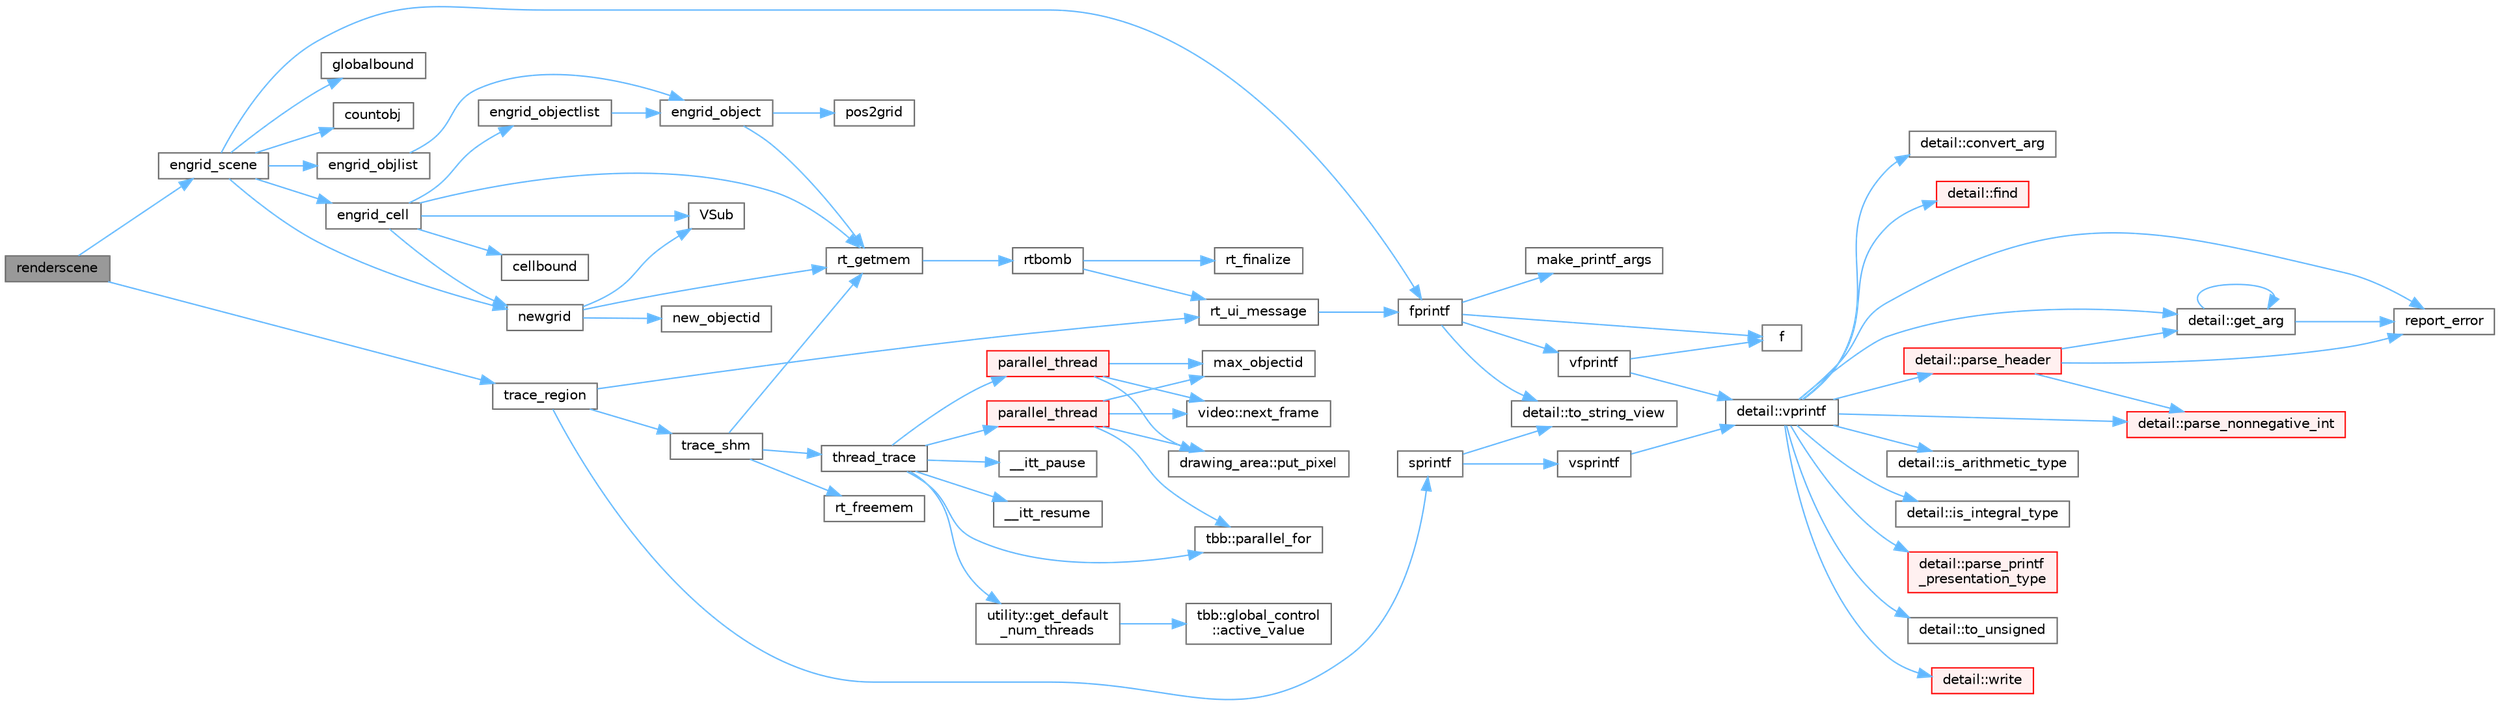 digraph "renderscene"
{
 // LATEX_PDF_SIZE
  bgcolor="transparent";
  edge [fontname=Helvetica,fontsize=10,labelfontname=Helvetica,labelfontsize=10];
  node [fontname=Helvetica,fontsize=10,shape=box,height=0.2,width=0.4];
  rankdir="LR";
  Node1 [id="Node000001",label="renderscene",height=0.2,width=0.4,color="gray40", fillcolor="grey60", style="filled", fontcolor="black",tooltip=" "];
  Node1 -> Node2 [id="edge1_Node000001_Node000002",color="steelblue1",style="solid",tooltip=" "];
  Node2 [id="Node000002",label="engrid_scene",height=0.2,width=0.4,color="grey40", fillcolor="white", style="filled",URL="$grid_8cpp.html#a3dad6245859c8634a9f0de137bf76897",tooltip=" "];
  Node2 -> Node3 [id="edge2_Node000002_Node000003",color="steelblue1",style="solid",tooltip=" "];
  Node3 [id="Node000003",label="countobj",height=0.2,width=0.4,color="grey40", fillcolor="white", style="filled",URL="$grid_8cpp.html#a9c3010c40f7aefbea922f08813fca2f1",tooltip=" "];
  Node2 -> Node4 [id="edge3_Node000002_Node000004",color="steelblue1",style="solid",tooltip=" "];
  Node4 [id="Node000004",label="engrid_cell",height=0.2,width=0.4,color="grey40", fillcolor="white", style="filled",URL="$grid_8cpp.html#a6b083b08f0ec645c39f3356c64654421",tooltip=" "];
  Node4 -> Node5 [id="edge4_Node000004_Node000005",color="steelblue1",style="solid",tooltip=" "];
  Node5 [id="Node000005",label="cellbound",height=0.2,width=0.4,color="grey40", fillcolor="white", style="filled",URL="$grid_8cpp.html#aaa46cbb1a1553c3a004bc9a46f5e787f",tooltip=" "];
  Node4 -> Node6 [id="edge5_Node000004_Node000006",color="steelblue1",style="solid",tooltip=" "];
  Node6 [id="Node000006",label="engrid_objectlist",height=0.2,width=0.4,color="grey40", fillcolor="white", style="filled",URL="$grid_8cpp.html#a4bb29a91c1cc5e3735be2401f6b987cd",tooltip=" "];
  Node6 -> Node7 [id="edge6_Node000006_Node000007",color="steelblue1",style="solid",tooltip=" "];
  Node7 [id="Node000007",label="engrid_object",height=0.2,width=0.4,color="grey40", fillcolor="white", style="filled",URL="$grid_8cpp.html#a6dde50340a9693d3a2f97ff63d755e64",tooltip=" "];
  Node7 -> Node8 [id="edge7_Node000007_Node000008",color="steelblue1",style="solid",tooltip=" "];
  Node8 [id="Node000008",label="pos2grid",height=0.2,width=0.4,color="grey40", fillcolor="white", style="filled",URL="$grid_8cpp.html#a42226641bae44bcefbb03a903ded12c5",tooltip=" "];
  Node7 -> Node9 [id="edge8_Node000007_Node000009",color="steelblue1",style="solid",tooltip=" "];
  Node9 [id="Node000009",label="rt_getmem",height=0.2,width=0.4,color="grey40", fillcolor="white", style="filled",URL="$util_8cpp.html#a55411670110436341b6dba465125eb8f",tooltip=" "];
  Node9 -> Node10 [id="edge9_Node000009_Node000010",color="steelblue1",style="solid",tooltip=" "];
  Node10 [id="Node000010",label="rtbomb",height=0.2,width=0.4,color="grey40", fillcolor="white", style="filled",URL="$util_8cpp.html#ab11ff87b1a71787f653c8026fe800e3d",tooltip=" "];
  Node10 -> Node11 [id="edge10_Node000010_Node000011",color="steelblue1",style="solid",tooltip=" "];
  Node11 [id="Node000011",label="rt_finalize",height=0.2,width=0.4,color="grey40", fillcolor="white", style="filled",URL="$tachyon__video_8cpp.html#a846c00845423b3f83b3192ae8b179604",tooltip=" "];
  Node10 -> Node12 [id="edge11_Node000010_Node000012",color="steelblue1",style="solid",tooltip=" "];
  Node12 [id="Node000012",label="rt_ui_message",height=0.2,width=0.4,color="grey40", fillcolor="white", style="filled",URL="$ui_8cpp.html#aea0c1431950c57ff36231c7f4ba804f1",tooltip=" "];
  Node12 -> Node13 [id="edge12_Node000012_Node000013",color="steelblue1",style="solid",tooltip=" "];
  Node13 [id="Node000013",label="fprintf",height=0.2,width=0.4,color="grey40", fillcolor="white", style="filled",URL="$printf_8h.html#a9f315126362cae9675de1642105e631e",tooltip=" "];
  Node13 -> Node14 [id="edge13_Node000013_Node000014",color="steelblue1",style="solid",tooltip=" "];
  Node14 [id="Node000014",label="f",height=0.2,width=0.4,color="grey40", fillcolor="white", style="filled",URL="$cxx11__tensor__map_8cpp.html#a7f507fea02198f6cb81c86640c7b1a4e",tooltip=" "];
  Node13 -> Node15 [id="edge14_Node000013_Node000015",color="steelblue1",style="solid",tooltip=" "];
  Node15 [id="Node000015",label="make_printf_args",height=0.2,width=0.4,color="grey40", fillcolor="white", style="filled",URL="$printf_8h.html#a27dcc0efcda04388971dbea3c875f122",tooltip=" "];
  Node13 -> Node16 [id="edge15_Node000013_Node000016",color="steelblue1",style="solid",tooltip=" "];
  Node16 [id="Node000016",label="detail::to_string_view",height=0.2,width=0.4,color="grey40", fillcolor="white", style="filled",URL="$namespacedetail.html#abeae79fa3e1eded2d8fbd56cc9f0960e",tooltip=" "];
  Node13 -> Node17 [id="edge16_Node000013_Node000017",color="steelblue1",style="solid",tooltip=" "];
  Node17 [id="Node000017",label="vfprintf",height=0.2,width=0.4,color="grey40", fillcolor="white", style="filled",URL="$printf_8h.html#abb30aad964fc771fb52cf3ad88649df2",tooltip=" "];
  Node17 -> Node14 [id="edge17_Node000017_Node000014",color="steelblue1",style="solid",tooltip=" "];
  Node17 -> Node18 [id="edge18_Node000017_Node000018",color="steelblue1",style="solid",tooltip=" "];
  Node18 [id="Node000018",label="detail::vprintf",height=0.2,width=0.4,color="grey40", fillcolor="white", style="filled",URL="$namespacedetail.html#a1c8c2218e4c822aa8f743fb9c573717f",tooltip=" "];
  Node18 -> Node19 [id="edge19_Node000018_Node000019",color="steelblue1",style="solid",tooltip=" "];
  Node19 [id="Node000019",label="detail::convert_arg",height=0.2,width=0.4,color="grey40", fillcolor="white", style="filled",URL="$namespacedetail.html#a03c11572c9a664266d6925f327dec7f3",tooltip=" "];
  Node18 -> Node20 [id="edge20_Node000018_Node000020",color="steelblue1",style="solid",tooltip=" "];
  Node20 [id="Node000020",label="detail::find",height=0.2,width=0.4,color="red", fillcolor="#FFF0F0", style="filled",URL="$namespacedetail.html#a6b71952fab3dc32f3edb2c3e9811d8d9",tooltip=" "];
  Node18 -> Node22 [id="edge21_Node000018_Node000022",color="steelblue1",style="solid",tooltip=" "];
  Node22 [id="Node000022",label="detail::get_arg",height=0.2,width=0.4,color="grey40", fillcolor="white", style="filled",URL="$namespacedetail.html#a342ef250e45bd09b2ef666b6fae1c355",tooltip=" "];
  Node22 -> Node22 [id="edge22_Node000022_Node000022",color="steelblue1",style="solid",tooltip=" "];
  Node22 -> Node23 [id="edge23_Node000022_Node000023",color="steelblue1",style="solid",tooltip=" "];
  Node23 [id="Node000023",label="report_error",height=0.2,width=0.4,color="grey40", fillcolor="white", style="filled",URL="$format-inl_8h.html#a5555893692b00b61b3886349332fd01f",tooltip=" "];
  Node18 -> Node24 [id="edge24_Node000018_Node000024",color="steelblue1",style="solid",tooltip=" "];
  Node24 [id="Node000024",label="detail::is_arithmetic_type",height=0.2,width=0.4,color="grey40", fillcolor="white", style="filled",URL="$namespacedetail.html#a802c50a56a3495fdab6020b375ba1389",tooltip=" "];
  Node18 -> Node25 [id="edge25_Node000018_Node000025",color="steelblue1",style="solid",tooltip=" "];
  Node25 [id="Node000025",label="detail::is_integral_type",height=0.2,width=0.4,color="grey40", fillcolor="white", style="filled",URL="$namespacedetail.html#a2a60f8d1bee41b803f43fc42b707b5d1",tooltip=" "];
  Node18 -> Node26 [id="edge26_Node000018_Node000026",color="steelblue1",style="solid",tooltip=" "];
  Node26 [id="Node000026",label="detail::parse_header",height=0.2,width=0.4,color="red", fillcolor="#FFF0F0", style="filled",URL="$namespacedetail.html#afc9d93e58b8edb8077f8bc8eee7f4035",tooltip=" "];
  Node26 -> Node22 [id="edge27_Node000026_Node000022",color="steelblue1",style="solid",tooltip=" "];
  Node26 -> Node35 [id="edge28_Node000026_Node000035",color="steelblue1",style="solid",tooltip=" "];
  Node35 [id="Node000035",label="detail::parse_nonnegative_int",height=0.2,width=0.4,color="red", fillcolor="#FFF0F0", style="filled",URL="$namespacedetail.html#a338caba782225e115a9902d4d0835f5f",tooltip=" "];
  Node26 -> Node23 [id="edge29_Node000026_Node000023",color="steelblue1",style="solid",tooltip=" "];
  Node18 -> Node35 [id="edge30_Node000018_Node000035",color="steelblue1",style="solid",tooltip=" "];
  Node18 -> Node38 [id="edge31_Node000018_Node000038",color="steelblue1",style="solid",tooltip=" "];
  Node38 [id="Node000038",label="detail::parse_printf\l_presentation_type",height=0.2,width=0.4,color="red", fillcolor="#FFF0F0", style="filled",URL="$namespacedetail.html#aa2cb095169b23e3a66260ad7078f44cc",tooltip=" "];
  Node18 -> Node23 [id="edge32_Node000018_Node000023",color="steelblue1",style="solid",tooltip=" "];
  Node18 -> Node40 [id="edge33_Node000018_Node000040",color="steelblue1",style="solid",tooltip=" "];
  Node40 [id="Node000040",label="detail::to_unsigned",height=0.2,width=0.4,color="grey40", fillcolor="white", style="filled",URL="$namespacedetail.html#a4855e668246c731a97484efc329f2aac",tooltip=" "];
  Node18 -> Node41 [id="edge34_Node000018_Node000041",color="steelblue1",style="solid",tooltip=" "];
  Node41 [id="Node000041",label="detail::write",height=0.2,width=0.4,color="red", fillcolor="#FFF0F0", style="filled",URL="$namespacedetail.html#a29dacf26eedc9e3575fb57329a5ca0a3",tooltip=" "];
  Node4 -> Node45 [id="edge35_Node000004_Node000045",color="steelblue1",style="solid",tooltip=" "];
  Node45 [id="Node000045",label="newgrid",height=0.2,width=0.4,color="grey40", fillcolor="white", style="filled",URL="$grid_8cpp.html#a1cd603cbf068ae0ca0eab39e45fa1425",tooltip=" "];
  Node45 -> Node46 [id="edge36_Node000045_Node000046",color="steelblue1",style="solid",tooltip=" "];
  Node46 [id="Node000046",label="new_objectid",height=0.2,width=0.4,color="grey40", fillcolor="white", style="filled",URL="$intersect_8cpp.html#a10c0fe4f7a99794de5a0c132bb1b5ee3",tooltip=" "];
  Node45 -> Node9 [id="edge37_Node000045_Node000009",color="steelblue1",style="solid",tooltip=" "];
  Node45 -> Node47 [id="edge38_Node000045_Node000047",color="steelblue1",style="solid",tooltip=" "];
  Node47 [id="Node000047",label="VSub",height=0.2,width=0.4,color="grey40", fillcolor="white", style="filled",URL="$vector_8cpp.html#adf3d2fe7fa0b41f78f85b42568426991",tooltip=" "];
  Node4 -> Node9 [id="edge39_Node000004_Node000009",color="steelblue1",style="solid",tooltip=" "];
  Node4 -> Node47 [id="edge40_Node000004_Node000047",color="steelblue1",style="solid",tooltip=" "];
  Node2 -> Node48 [id="edge41_Node000002_Node000048",color="steelblue1",style="solid",tooltip=" "];
  Node48 [id="Node000048",label="engrid_objlist",height=0.2,width=0.4,color="grey40", fillcolor="white", style="filled",URL="$grid_8cpp.html#afbe4069f84d25b645efc3e4f7880ea2c",tooltip=" "];
  Node48 -> Node7 [id="edge42_Node000048_Node000007",color="steelblue1",style="solid",tooltip=" "];
  Node2 -> Node13 [id="edge43_Node000002_Node000013",color="steelblue1",style="solid",tooltip=" "];
  Node2 -> Node49 [id="edge44_Node000002_Node000049",color="steelblue1",style="solid",tooltip=" "];
  Node49 [id="Node000049",label="globalbound",height=0.2,width=0.4,color="grey40", fillcolor="white", style="filled",URL="$grid_8cpp.html#a982c922a696383a944ef667881a751c4",tooltip=" "];
  Node2 -> Node45 [id="edge45_Node000002_Node000045",color="steelblue1",style="solid",tooltip=" "];
  Node1 -> Node50 [id="edge46_Node000001_Node000050",color="steelblue1",style="solid",tooltip=" "];
  Node50 [id="Node000050",label="trace_region",height=0.2,width=0.4,color="grey40", fillcolor="white", style="filled",URL="$trace__rest_8cpp.html#a1081de82c4cfe2e674ed16b23af53b25",tooltip=" "];
  Node50 -> Node12 [id="edge47_Node000050_Node000012",color="steelblue1",style="solid",tooltip=" "];
  Node50 -> Node51 [id="edge48_Node000050_Node000051",color="steelblue1",style="solid",tooltip=" "];
  Node51 [id="Node000051",label="sprintf",height=0.2,width=0.4,color="grey40", fillcolor="white", style="filled",URL="$printf_8h.html#aa7d2e7e454d3fe606a71504a119dc894",tooltip=" "];
  Node51 -> Node16 [id="edge49_Node000051_Node000016",color="steelblue1",style="solid",tooltip=" "];
  Node51 -> Node52 [id="edge50_Node000051_Node000052",color="steelblue1",style="solid",tooltip=" "];
  Node52 [id="Node000052",label="vsprintf",height=0.2,width=0.4,color="grey40", fillcolor="white", style="filled",URL="$printf_8h.html#a5e1075a6c1fce5050424f97a2fac648f",tooltip=" "];
  Node52 -> Node18 [id="edge51_Node000052_Node000018",color="steelblue1",style="solid",tooltip=" "];
  Node50 -> Node53 [id="edge52_Node000050_Node000053",color="steelblue1",style="solid",tooltip=" "];
  Node53 [id="Node000053",label="trace_shm",height=0.2,width=0.4,color="grey40", fillcolor="white", style="filled",URL="$trace__rest_8cpp.html#aaf4fb7230d2c794a3271fc5765bd7f72",tooltip=" "];
  Node53 -> Node54 [id="edge53_Node000053_Node000054",color="steelblue1",style="solid",tooltip=" "];
  Node54 [id="Node000054",label="rt_freemem",height=0.2,width=0.4,color="grey40", fillcolor="white", style="filled",URL="$util_8cpp.html#a86a9705326ce3b3cbd26a2164f9f6d1a",tooltip=" "];
  Node53 -> Node9 [id="edge54_Node000053_Node000009",color="steelblue1",style="solid",tooltip=" "];
  Node53 -> Node55 [id="edge55_Node000053_Node000055",color="steelblue1",style="solid",tooltip=" "];
  Node55 [id="Node000055",label="thread_trace",height=0.2,width=0.4,color="grey40", fillcolor="white", style="filled",URL="$trace_8tbb1d_8cpp.html#a6a8468e091629f098cb7ed6ce736ad6e",tooltip=" "];
  Node55 -> Node56 [id="edge56_Node000055_Node000056",color="steelblue1",style="solid",tooltip=" "];
  Node56 [id="Node000056",label="__itt_pause",height=0.2,width=0.4,color="grey40", fillcolor="white", style="filled",URL="$group__legacy__control.html#gad78ccc44054839ddacb2f9c6a1db05f0",tooltip="Pause collection"];
  Node55 -> Node57 [id="edge57_Node000055_Node000057",color="steelblue1",style="solid",tooltip=" "];
  Node57 [id="Node000057",label="__itt_resume",height=0.2,width=0.4,color="grey40", fillcolor="white", style="filled",URL="$group__legacy__control.html#ga49d9a951d74ef2fe9f93d2a60adfe0e9",tooltip="Resume collection"];
  Node55 -> Node58 [id="edge58_Node000055_Node000058",color="steelblue1",style="solid",tooltip=" "];
  Node58 [id="Node000058",label="utility::get_default\l_num_threads",height=0.2,width=0.4,color="grey40", fillcolor="white", style="filled",URL="$namespaceutility.html#ac45c3f63e4b857b45ea411e6f70ac4e6",tooltip=" "];
  Node58 -> Node59 [id="edge59_Node000058_Node000059",color="steelblue1",style="solid",tooltip=" "];
  Node59 [id="Node000059",label="tbb::global_control\l::active_value",height=0.2,width=0.4,color="grey40", fillcolor="white", style="filled",URL="$classtbb_1_1global__control.html#a8451d931cfc205d896ca2da26fe123ff",tooltip=" "];
  Node55 -> Node60 [id="edge60_Node000055_Node000060",color="steelblue1",style="solid",tooltip=" "];
  Node60 [id="Node000060",label="tbb::parallel_for",height=0.2,width=0.4,color="grey40", fillcolor="white", style="filled",URL="$group__algorithms.html#gaa8444c29dc4d2e527a1036717d109aef",tooltip="Parallel iteration over range with default partitioner."];
  Node55 -> Node61 [id="edge61_Node000055_Node000061",color="steelblue1",style="solid",tooltip=" "];
  Node61 [id="Node000061",label="parallel_thread",height=0.2,width=0.4,color="red", fillcolor="#FFF0F0", style="filled",URL="$trace_8serial_8cpp.html#a482ddcf207728bce7017dbf133f98f83",tooltip=" "];
  Node61 -> Node62 [id="edge62_Node000061_Node000062",color="steelblue1",style="solid",tooltip=" "];
  Node62 [id="Node000062",label="max_objectid",height=0.2,width=0.4,color="grey40", fillcolor="white", style="filled",URL="$intersect_8cpp.html#ab9c6bfcf66b22d8351f7b4fae286c7c1",tooltip=" "];
  Node61 -> Node63 [id="edge63_Node000061_Node000063",color="steelblue1",style="solid",tooltip=" "];
  Node63 [id="Node000063",label="video::next_frame",height=0.2,width=0.4,color="grey40", fillcolor="white", style="filled",URL="$classvideo.html#a267748c31dee7dd46d47b575373959db",tooltip="Process next frame"];
  Node61 -> Node64 [id="edge64_Node000061_Node000064",color="steelblue1",style="solid",tooltip=" "];
  Node64 [id="Node000064",label="drawing_area::put_pixel",height=0.2,width=0.4,color="grey40", fillcolor="white", style="filled",URL="$classdrawing__area.html#ade68ff7564fbccb60151b2d6d2a33ae6",tooltip="put pixel in current position with incremental address calculating to next right pixel"];
  Node55 -> Node75 [id="edge65_Node000055_Node000075",color="steelblue1",style="solid",tooltip=" "];
  Node75 [id="Node000075",label="parallel_thread",height=0.2,width=0.4,color="red", fillcolor="#FFF0F0", style="filled",URL="$trace_8simple_8cpp.html#a482ddcf207728bce7017dbf133f98f83",tooltip=" "];
  Node75 -> Node62 [id="edge66_Node000075_Node000062",color="steelblue1",style="solid",tooltip=" "];
  Node75 -> Node63 [id="edge67_Node000075_Node000063",color="steelblue1",style="solid",tooltip=" "];
  Node75 -> Node60 [id="edge68_Node000075_Node000060",color="steelblue1",style="solid",tooltip=" "];
  Node75 -> Node64 [id="edge69_Node000075_Node000064",color="steelblue1",style="solid",tooltip=" "];
}

